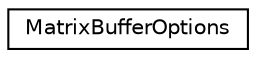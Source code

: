 digraph "Graphical Class Hierarchy"
{
  edge [fontname="Helvetica",fontsize="10",labelfontname="Helvetica",labelfontsize="10"];
  node [fontname="Helvetica",fontsize="10",shape=record];
  rankdir="LR";
  Node0 [label="MatrixBufferOptions",height=0.2,width=0.4,color="black", fillcolor="white", style="filled",URL="$structkaldi_1_1nnet1_1_1MatrixBufferOptions.html"];
}

